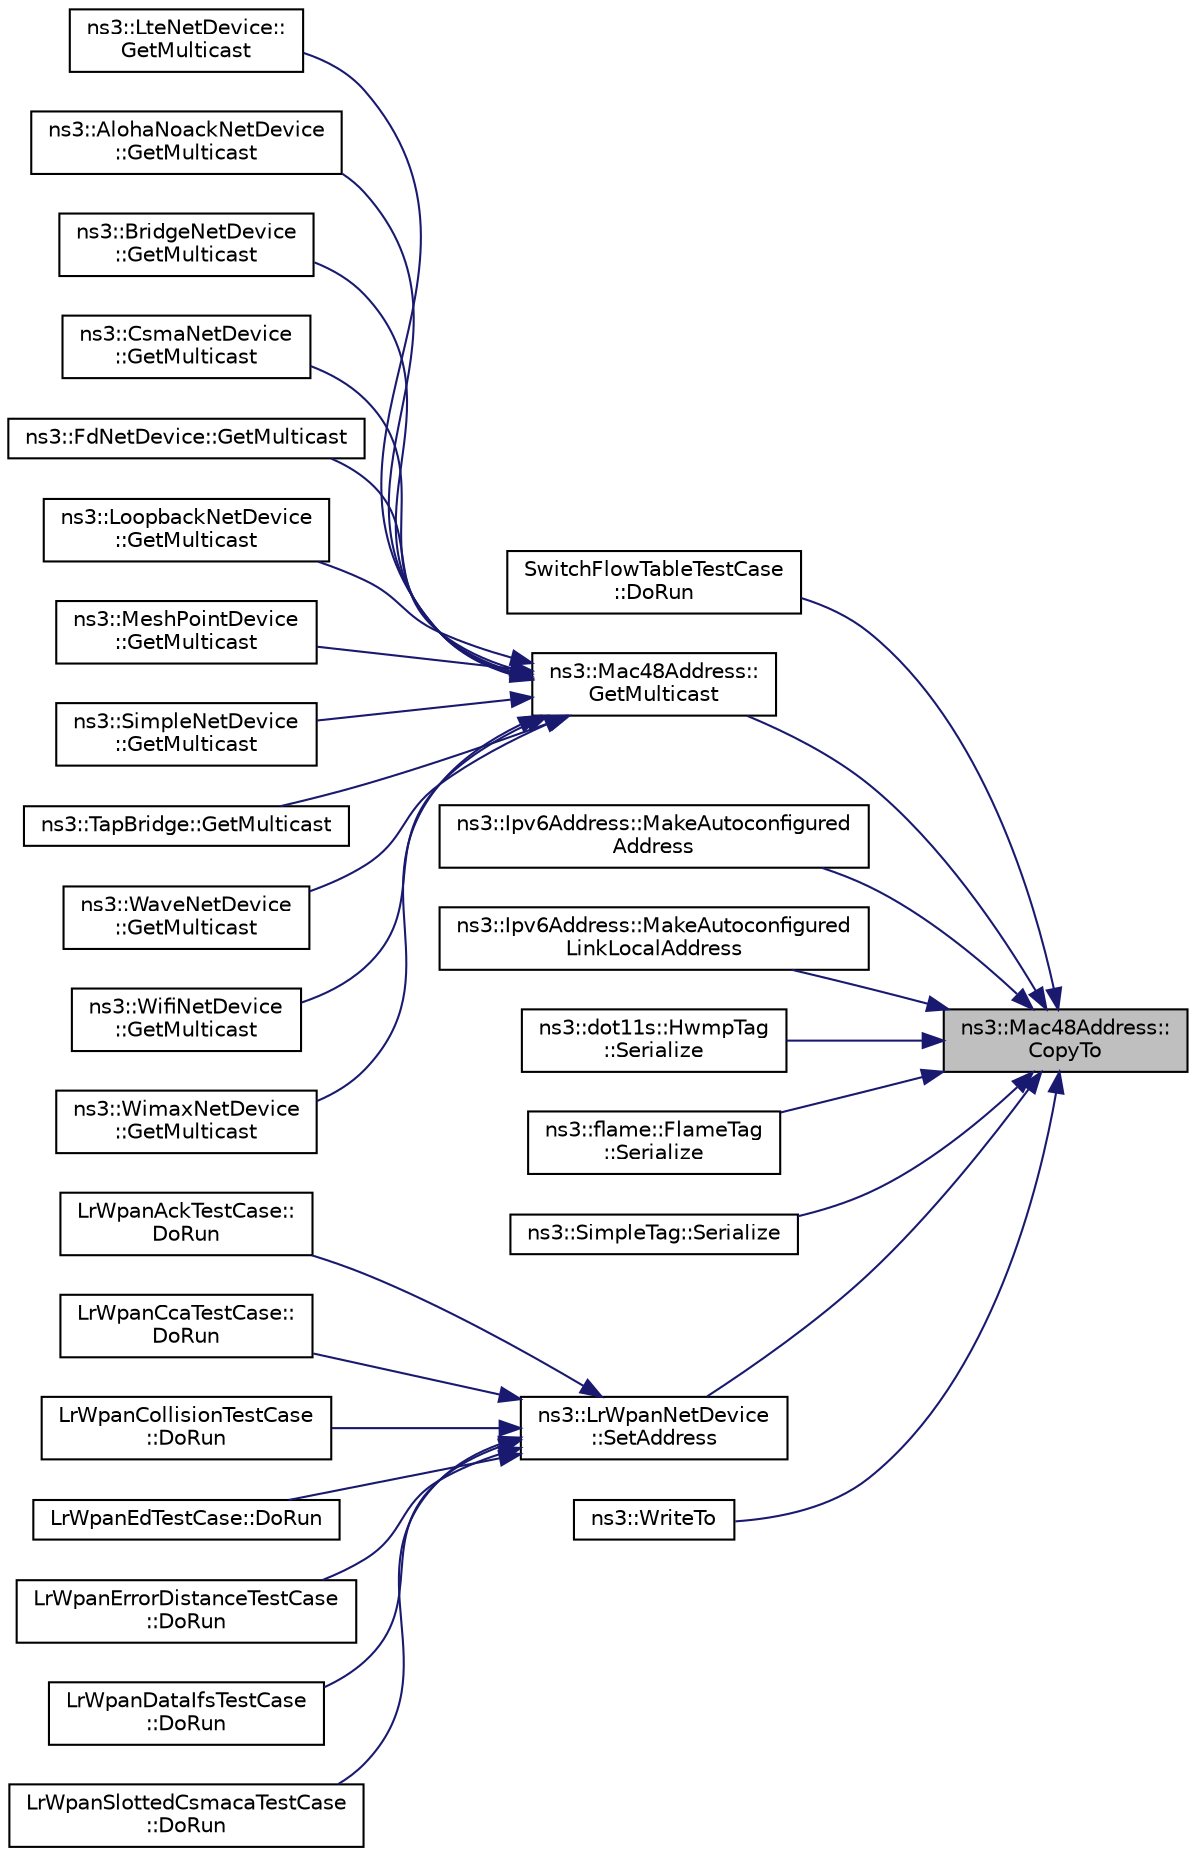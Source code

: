 digraph "ns3::Mac48Address::CopyTo"
{
 // LATEX_PDF_SIZE
  edge [fontname="Helvetica",fontsize="10",labelfontname="Helvetica",labelfontsize="10"];
  node [fontname="Helvetica",fontsize="10",shape=record];
  rankdir="RL";
  Node1 [label="ns3::Mac48Address::\lCopyTo",height=0.2,width=0.4,color="black", fillcolor="grey75", style="filled", fontcolor="black",tooltip=" "];
  Node1 -> Node2 [dir="back",color="midnightblue",fontsize="10",style="solid",fontname="Helvetica"];
  Node2 [label="SwitchFlowTableTestCase\l::DoRun",height=0.2,width=0.4,color="black", fillcolor="white", style="filled",URL="$class_switch_flow_table_test_case.html#a330a8bc3adb7737a3bf98beb7270d677",tooltip="Implementation to actually run this TestCase."];
  Node1 -> Node3 [dir="back",color="midnightblue",fontsize="10",style="solid",fontname="Helvetica"];
  Node3 [label="ns3::Mac48Address::\lGetMulticast",height=0.2,width=0.4,color="black", fillcolor="white", style="filled",URL="$classns3_1_1_mac48_address.html#a23d170f8c7a7d90a8110425620285819",tooltip=" "];
  Node3 -> Node4 [dir="back",color="midnightblue",fontsize="10",style="solid",fontname="Helvetica"];
  Node4 [label="ns3::LteNetDevice::\lGetMulticast",height=0.2,width=0.4,color="black", fillcolor="white", style="filled",URL="$classns3_1_1_lte_net_device.html#a34c54cd08cc30115c39b5e4861605877",tooltip="Make and return a MAC multicast address using the provided multicast group."];
  Node3 -> Node5 [dir="back",color="midnightblue",fontsize="10",style="solid",fontname="Helvetica"];
  Node5 [label="ns3::AlohaNoackNetDevice\l::GetMulticast",height=0.2,width=0.4,color="black", fillcolor="white", style="filled",URL="$classns3_1_1_aloha_noack_net_device.html#aa045ba7a3f294ed310226f699fa1aebe",tooltip="Make and return a MAC multicast address using the provided multicast group."];
  Node3 -> Node6 [dir="back",color="midnightblue",fontsize="10",style="solid",fontname="Helvetica"];
  Node6 [label="ns3::BridgeNetDevice\l::GetMulticast",height=0.2,width=0.4,color="black", fillcolor="white", style="filled",URL="$classns3_1_1_bridge_net_device.html#a29fd09363c696417e7461e0c824f0b36",tooltip="Make and return a MAC multicast address using the provided multicast group."];
  Node3 -> Node7 [dir="back",color="midnightblue",fontsize="10",style="solid",fontname="Helvetica"];
  Node7 [label="ns3::CsmaNetDevice\l::GetMulticast",height=0.2,width=0.4,color="black", fillcolor="white", style="filled",URL="$classns3_1_1_csma_net_device.html#aa1fc0d3a5537cb73dd433234da83b22a",tooltip="Make and return a MAC multicast address using the provided multicast group."];
  Node3 -> Node8 [dir="back",color="midnightblue",fontsize="10",style="solid",fontname="Helvetica"];
  Node8 [label="ns3::FdNetDevice::GetMulticast",height=0.2,width=0.4,color="black", fillcolor="white", style="filled",URL="$classns3_1_1_fd_net_device.html#ac096a88fdff6a14ea9dcb426973c5df6",tooltip="Make and return a MAC multicast address using the provided multicast group."];
  Node3 -> Node9 [dir="back",color="midnightblue",fontsize="10",style="solid",fontname="Helvetica"];
  Node9 [label="ns3::LoopbackNetDevice\l::GetMulticast",height=0.2,width=0.4,color="black", fillcolor="white", style="filled",URL="$classns3_1_1_loopback_net_device.html#a467d6b7f0ffb8d34a62c6fb24630501b",tooltip="Make and return a MAC multicast address using the provided multicast group."];
  Node3 -> Node10 [dir="back",color="midnightblue",fontsize="10",style="solid",fontname="Helvetica"];
  Node10 [label="ns3::MeshPointDevice\l::GetMulticast",height=0.2,width=0.4,color="black", fillcolor="white", style="filled",URL="$classns3_1_1_mesh_point_device.html#a8bd5e46402b0ac1813f3342b651fedb5",tooltip="Register routing protocol to be used. Protocol must be already installed on this mesh point."];
  Node3 -> Node11 [dir="back",color="midnightblue",fontsize="10",style="solid",fontname="Helvetica"];
  Node11 [label="ns3::SimpleNetDevice\l::GetMulticast",height=0.2,width=0.4,color="black", fillcolor="white", style="filled",URL="$classns3_1_1_simple_net_device.html#aeeaea83486dabf10c7be298b9e2fe665",tooltip="Make and return a MAC multicast address using the provided multicast group."];
  Node3 -> Node12 [dir="back",color="midnightblue",fontsize="10",style="solid",fontname="Helvetica"];
  Node12 [label="ns3::TapBridge::GetMulticast",height=0.2,width=0.4,color="black", fillcolor="white", style="filled",URL="$classns3_1_1_tap_bridge.html#a86e0337a49ff6b04885c6579166ec039",tooltip="Make and return a MAC multicast address using the provided multicast group."];
  Node3 -> Node13 [dir="back",color="midnightblue",fontsize="10",style="solid",fontname="Helvetica"];
  Node13 [label="ns3::WaveNetDevice\l::GetMulticast",height=0.2,width=0.4,color="black", fillcolor="white", style="filled",URL="$classns3_1_1_wave_net_device.html#a6fafd699c30def29aa49d6194df66867",tooltip="Make and return a MAC multicast address using the provided multicast group."];
  Node3 -> Node14 [dir="back",color="midnightblue",fontsize="10",style="solid",fontname="Helvetica"];
  Node14 [label="ns3::WifiNetDevice\l::GetMulticast",height=0.2,width=0.4,color="black", fillcolor="white", style="filled",URL="$classns3_1_1_wifi_net_device.html#a683cde3f60cc606d6a7f272217476fa2",tooltip="Make and return a MAC multicast address using the provided multicast group."];
  Node3 -> Node15 [dir="back",color="midnightblue",fontsize="10",style="solid",fontname="Helvetica"];
  Node15 [label="ns3::WimaxNetDevice\l::GetMulticast",height=0.2,width=0.4,color="black", fillcolor="white", style="filled",URL="$classns3_1_1_wimax_net_device.html#a91319b4394058093f7765f4dc61fe6a6",tooltip="Make and return a MAC multicast address using the provided multicast group."];
  Node1 -> Node16 [dir="back",color="midnightblue",fontsize="10",style="solid",fontname="Helvetica"];
  Node16 [label="ns3::Ipv6Address::MakeAutoconfigured\lAddress",height=0.2,width=0.4,color="black", fillcolor="white", style="filled",URL="$classns3_1_1_ipv6_address.html#a571dabd1e8b2a1542caf055d6c78827d",tooltip="Make the autoconfigured IPv6 address with Mac48Address."];
  Node1 -> Node17 [dir="back",color="midnightblue",fontsize="10",style="solid",fontname="Helvetica"];
  Node17 [label="ns3::Ipv6Address::MakeAutoconfigured\lLinkLocalAddress",height=0.2,width=0.4,color="black", fillcolor="white", style="filled",URL="$classns3_1_1_ipv6_address.html#aa885a11396b70ad7846dac67364bf5ef",tooltip="Make the autoconfigured link-local IPv6 address with Mac48Address."];
  Node1 -> Node18 [dir="back",color="midnightblue",fontsize="10",style="solid",fontname="Helvetica"];
  Node18 [label="ns3::dot11s::HwmpTag\l::Serialize",height=0.2,width=0.4,color="black", fillcolor="white", style="filled",URL="$classns3_1_1dot11s_1_1_hwmp_tag.html#ad6fa1d4cb39a9e971ef9f07fccd89527",tooltip=" "];
  Node1 -> Node19 [dir="back",color="midnightblue",fontsize="10",style="solid",fontname="Helvetica"];
  Node19 [label="ns3::flame::FlameTag\l::Serialize",height=0.2,width=0.4,color="black", fillcolor="white", style="filled",URL="$classns3_1_1flame_1_1_flame_tag.html#a301ce76f5e3d742d21ac250e9301017a",tooltip=" "];
  Node1 -> Node20 [dir="back",color="midnightblue",fontsize="10",style="solid",fontname="Helvetica"];
  Node20 [label="ns3::SimpleTag::Serialize",height=0.2,width=0.4,color="black", fillcolor="white", style="filled",URL="$classns3_1_1_simple_tag.html#a2d6ffede9758a818b0aa92fbfd60e0aa",tooltip=" "];
  Node1 -> Node21 [dir="back",color="midnightblue",fontsize="10",style="solid",fontname="Helvetica"];
  Node21 [label="ns3::LrWpanNetDevice\l::SetAddress",height=0.2,width=0.4,color="black", fillcolor="white", style="filled",URL="$classns3_1_1_lr_wpan_net_device.html#a2bfd297525ee660649b3c66751754355",tooltip="This method indirects to LrWpanMac::SetShortAddress ()"];
  Node21 -> Node22 [dir="back",color="midnightblue",fontsize="10",style="solid",fontname="Helvetica"];
  Node22 [label="LrWpanAckTestCase::\lDoRun",height=0.2,width=0.4,color="black", fillcolor="white", style="filled",URL="$class_lr_wpan_ack_test_case.html#a44ec9b782ae2c74d8fa2a25d696833e9",tooltip="Implementation to actually run this TestCase."];
  Node21 -> Node23 [dir="back",color="midnightblue",fontsize="10",style="solid",fontname="Helvetica"];
  Node23 [label="LrWpanCcaTestCase::\lDoRun",height=0.2,width=0.4,color="black", fillcolor="white", style="filled",URL="$class_lr_wpan_cca_test_case.html#a3e2872a3bd57d754a2bdb613437e18a8",tooltip="Implementation to actually run this TestCase."];
  Node21 -> Node24 [dir="back",color="midnightblue",fontsize="10",style="solid",fontname="Helvetica"];
  Node24 [label="LrWpanCollisionTestCase\l::DoRun",height=0.2,width=0.4,color="black", fillcolor="white", style="filled",URL="$class_lr_wpan_collision_test_case.html#adc8f2378868d9eb3aba9b538897d85d2",tooltip="Implementation to actually run this TestCase."];
  Node21 -> Node25 [dir="back",color="midnightblue",fontsize="10",style="solid",fontname="Helvetica"];
  Node25 [label="LrWpanEdTestCase::DoRun",height=0.2,width=0.4,color="black", fillcolor="white", style="filled",URL="$class_lr_wpan_ed_test_case.html#a432fdebeb0336845350d0b96834ceea4",tooltip="Implementation to actually run this TestCase."];
  Node21 -> Node26 [dir="back",color="midnightblue",fontsize="10",style="solid",fontname="Helvetica"];
  Node26 [label="LrWpanErrorDistanceTestCase\l::DoRun",height=0.2,width=0.4,color="black", fillcolor="white", style="filled",URL="$class_lr_wpan_error_distance_test_case.html#a4f63a2ed4dcf517ae2a593497774b254",tooltip="Implementation to actually run this TestCase."];
  Node21 -> Node27 [dir="back",color="midnightblue",fontsize="10",style="solid",fontname="Helvetica"];
  Node27 [label="LrWpanDataIfsTestCase\l::DoRun",height=0.2,width=0.4,color="black", fillcolor="white", style="filled",URL="$class_lr_wpan_data_ifs_test_case.html#ac017286378536f1822d5b5ffbb6faa07",tooltip="Implementation to actually run this TestCase."];
  Node21 -> Node28 [dir="back",color="midnightblue",fontsize="10",style="solid",fontname="Helvetica"];
  Node28 [label="LrWpanSlottedCsmacaTestCase\l::DoRun",height=0.2,width=0.4,color="black", fillcolor="white", style="filled",URL="$class_lr_wpan_slotted_csmaca_test_case.html#af513cbd5b3e73576d41b4a72a709ee7d",tooltip="Implementation to actually run this TestCase."];
  Node1 -> Node29 [dir="back",color="midnightblue",fontsize="10",style="solid",fontname="Helvetica"];
  Node29 [label="ns3::WriteTo",height=0.2,width=0.4,color="black", fillcolor="white", style="filled",URL="$namespacens3.html#a5379d97874b31685fed8171d7a20d52c",tooltip="Write an Mac48Address to a Buffer."];
}
